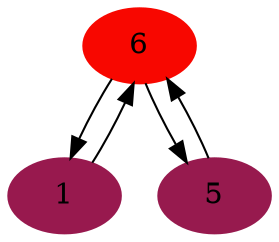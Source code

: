 digraph network
{
	6 -> 1;
	6 -> 5;
	5 -> 6;
	1 -> 6;
	1 [color="#98194e", style=filled];
	5 [color="#971a4e", style=filled];
	6 [color="#f80700", style=filled];
}
